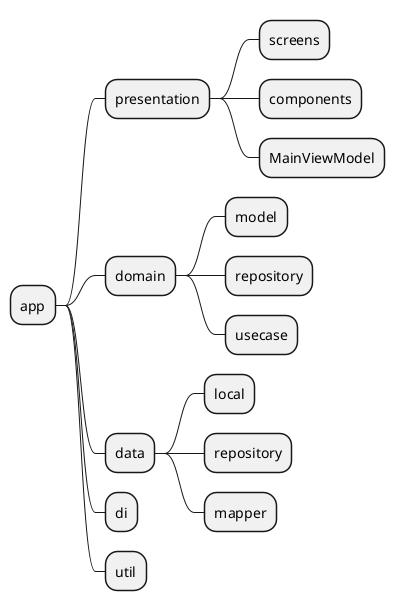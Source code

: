 @startmindmap
* app
** presentation
*** screens
*** components
*** MainViewModel
** domain
*** model
*** repository
*** usecase
** data
*** local
*** repository
*** mapper
** di
** util
@endmindmap


src/
 └── main/
 ├── java/androidavatar/learning/contactsapp/
 │   ├── presentation/        <-- UI layer (Compose, ViewModels, Navigation)
 │   │   ├── screens/         <-- One folder per screen
 │   │   └── components/      <-- Shared UI elements (e.g., Buttons, Modals)
 │   ├── domain/              <-- Business logic layer
 │   │   ├── model/           <-- Data classes used in domain (Contact, etc.)
 │   │   ├── repository/      <-- Abstract repository interfaces
 │   │   └── usecase/         <-- One use case per class (Single Responsibility)
 │   ├── data/                <-- Data layer (Room, Repositories)
 │   │   ├── local/           <-- Room database, DAO
 │   │   ├── repository/      <-- Repository implementations
 │   │   └── mapper/          <-- Map data <-> domain models
 │   ├── di/                  <-- Dependency injection (Hilt modules)
 │   └── util/                <-- Utility classes (DateUtils, constants, etc.)
 └── res/
 └── values/
 └── themes.xml, strings.xml, styles.xml

 The diagram tree depicts a clean architecture based folder structure which consists of:
 1) presentation : - It serves the purpose of UI logic (jetpack compose) and Viewmodel(s).
                     This enables us to separate the UI logic from data logic.Each screen gets
                     its own subfolder.
 2) domain : - The folder holds the business logic together. It includes
               models :- contains core data structures (Contact,PhoneNumber)
               usecase: single-responsibility interactors like GetAllContactUseCase,AddContactUseCase
               repositories: abstract contract that data layer implements.
 3) data : - The purpose is to handle data sources (Room DB or remote APIs)
             It includes - Local data (Room DB and DAO), Repository - Implements domain interfaces, Mapper - converts
                           DB entities to domain models and vice-versa
4) di : - The purpose is to use Hilt or Koin modules for dependency injection
          Keeps all the binding definitions centralised
5) util : - The purpose of utility functions /constants/helpers shared across the app.

Benefits of This Structure
1) Scalable - Easy to add new features/screens
2) Testable - Each layer is decoupled and easy to unit test
3) Maintainable - Clear separation of concerns
4) SOLID Principles - Each class follows SRP, DIP, and Interface Segregation

